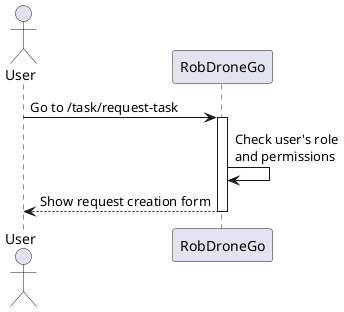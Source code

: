 @startuml SD Lv1

actor "User" as user
participant RobDroneGo as system

user -> system : Go to /task/request-task
activate  system

system -> system : Check user's role\nand permissions

user <-- system : Show request creation form

deactivate system

@enduml

